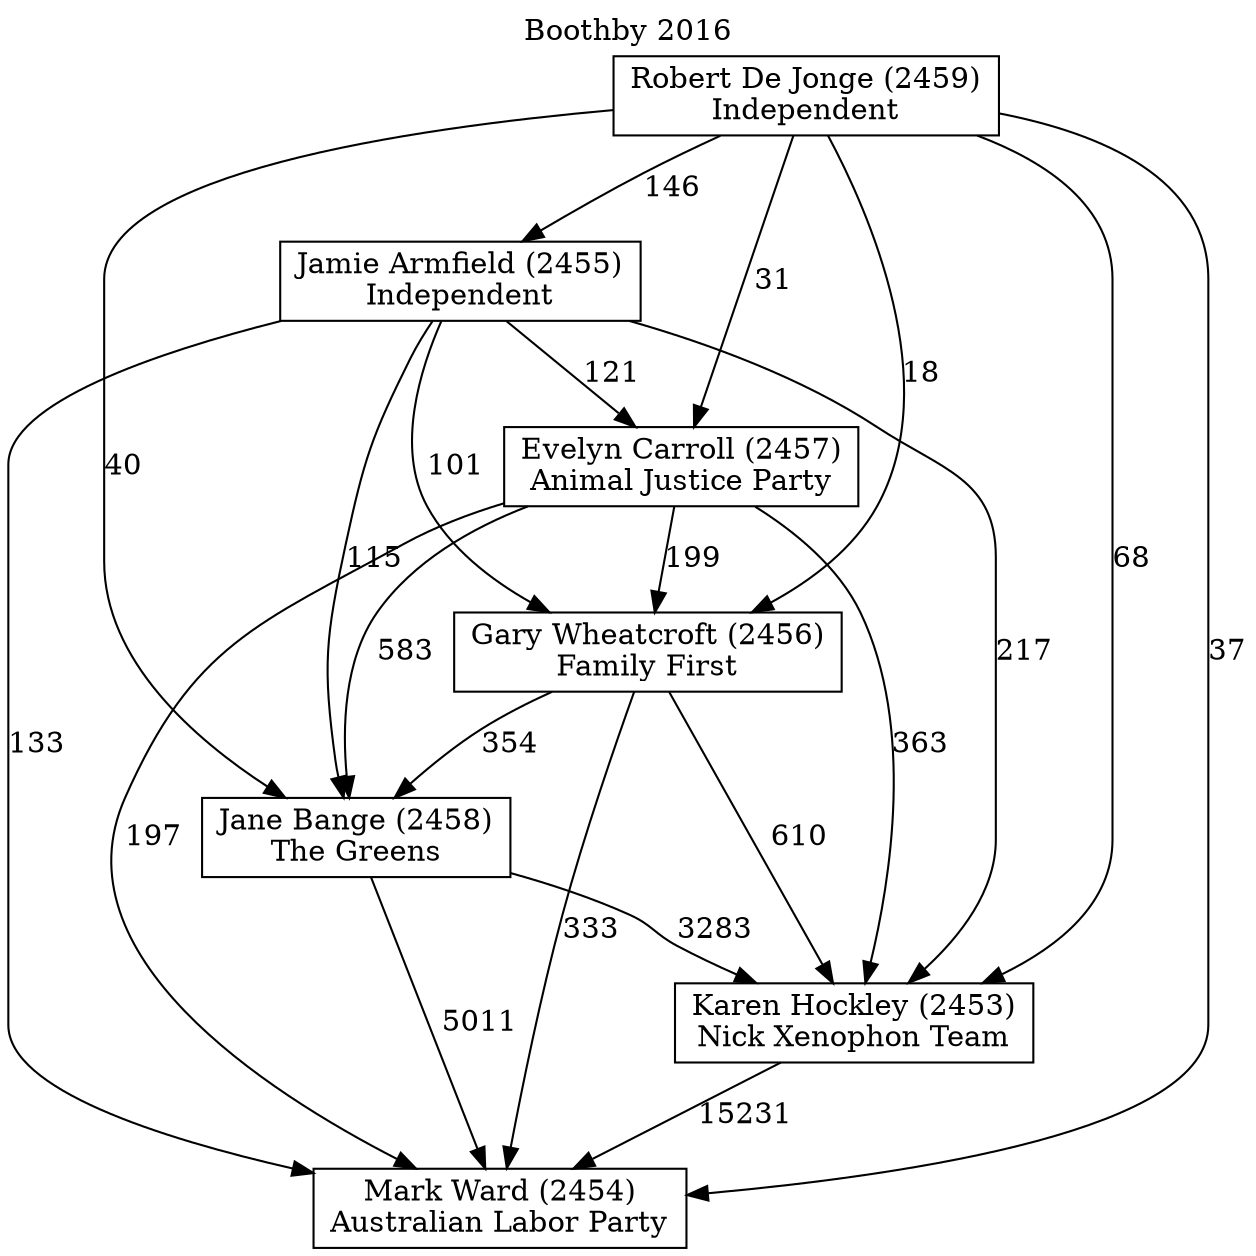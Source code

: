 // House preference flow
digraph "Mark Ward (2454)_Boothby_2016" {
	graph [label="Boothby 2016" labelloc=t mclimit=10]
	node [shape=box]
	"Evelyn Carroll (2457)" [label="Evelyn Carroll (2457)
Animal Justice Party"]
	"Gary Wheatcroft (2456)" [label="Gary Wheatcroft (2456)
Family First"]
	"Jamie Armfield (2455)" [label="Jamie Armfield (2455)
Independent"]
	"Jane Bange (2458)" [label="Jane Bange (2458)
The Greens"]
	"Karen Hockley (2453)" [label="Karen Hockley (2453)
Nick Xenophon Team"]
	"Mark Ward (2454)" [label="Mark Ward (2454)
Australian Labor Party"]
	"Robert De Jonge (2459)" [label="Robert De Jonge (2459)
Independent"]
	"Evelyn Carroll (2457)" -> "Gary Wheatcroft (2456)" [label=199]
	"Evelyn Carroll (2457)" -> "Jane Bange (2458)" [label=583]
	"Evelyn Carroll (2457)" -> "Karen Hockley (2453)" [label=363]
	"Evelyn Carroll (2457)" -> "Mark Ward (2454)" [label=197]
	"Gary Wheatcroft (2456)" -> "Jane Bange (2458)" [label=354]
	"Gary Wheatcroft (2456)" -> "Karen Hockley (2453)" [label=610]
	"Gary Wheatcroft (2456)" -> "Mark Ward (2454)" [label=333]
	"Jamie Armfield (2455)" -> "Evelyn Carroll (2457)" [label=121]
	"Jamie Armfield (2455)" -> "Gary Wheatcroft (2456)" [label=101]
	"Jamie Armfield (2455)" -> "Jane Bange (2458)" [label=115]
	"Jamie Armfield (2455)" -> "Karen Hockley (2453)" [label=217]
	"Jamie Armfield (2455)" -> "Mark Ward (2454)" [label=133]
	"Jane Bange (2458)" -> "Karen Hockley (2453)" [label=3283]
	"Jane Bange (2458)" -> "Mark Ward (2454)" [label=5011]
	"Karen Hockley (2453)" -> "Mark Ward (2454)" [label=15231]
	"Robert De Jonge (2459)" -> "Evelyn Carroll (2457)" [label=31]
	"Robert De Jonge (2459)" -> "Gary Wheatcroft (2456)" [label=18]
	"Robert De Jonge (2459)" -> "Jamie Armfield (2455)" [label=146]
	"Robert De Jonge (2459)" -> "Jane Bange (2458)" [label=40]
	"Robert De Jonge (2459)" -> "Karen Hockley (2453)" [label=68]
	"Robert De Jonge (2459)" -> "Mark Ward (2454)" [label=37]
}
